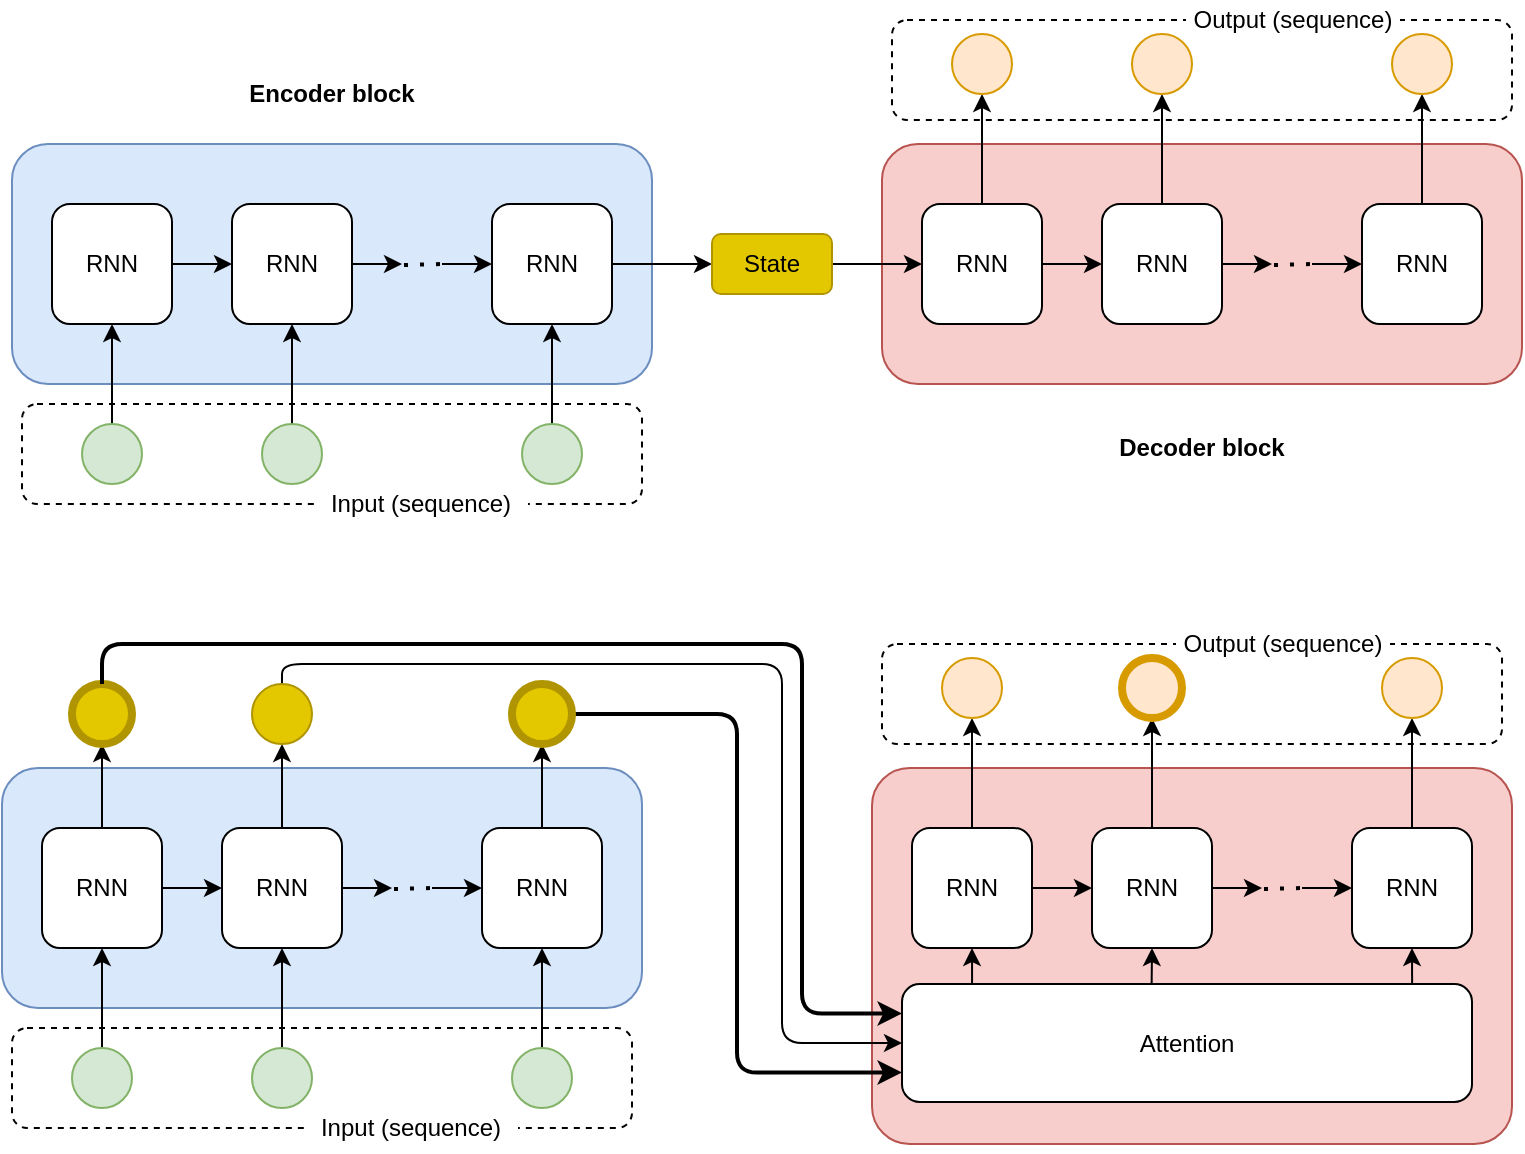 <mxfile version="24.0.1" type="device">
  <diagram name="Page-1" id="Aaa21Iurl70UtOA7tG1U">
    <mxGraphModel dx="1050" dy="530" grid="1" gridSize="10" guides="1" tooltips="1" connect="1" arrows="1" fold="1" page="1" pageScale="1" pageWidth="850" pageHeight="1100" math="0" shadow="0">
      <root>
        <mxCell id="0" />
        <mxCell id="1" parent="0" />
        <mxCell id="7Tdmu1i_dDEW09Zp7bAx-89" value="" style="rounded=1;whiteSpace=wrap;html=1;fillColor=none;dashed=1;" parent="1" vertex="1">
          <mxGeometry x="480" y="370" width="310" height="50" as="geometry" />
        </mxCell>
        <mxCell id="7Tdmu1i_dDEW09Zp7bAx-87" value="" style="rounded=1;whiteSpace=wrap;html=1;fillColor=none;dashed=1;" parent="1" vertex="1">
          <mxGeometry x="45" y="562" width="310" height="50" as="geometry" />
        </mxCell>
        <mxCell id="7Tdmu1i_dDEW09Zp7bAx-18" value="" style="rounded=1;whiteSpace=wrap;html=1;fillColor=#f8cecc;strokeColor=#b85450;" parent="1" vertex="1">
          <mxGeometry x="480" y="120" width="320" height="120" as="geometry" />
        </mxCell>
        <mxCell id="7Tdmu1i_dDEW09Zp7bAx-19" style="edgeStyle=orthogonalEdgeStyle;rounded=0;orthogonalLoop=1;jettySize=auto;html=1;entryX=0;entryY=0.5;entryDx=0;entryDy=0;" parent="1" source="7Tdmu1i_dDEW09Zp7bAx-20" target="7Tdmu1i_dDEW09Zp7bAx-22" edge="1">
          <mxGeometry relative="1" as="geometry" />
        </mxCell>
        <mxCell id="7Tdmu1i_dDEW09Zp7bAx-40" style="edgeStyle=orthogonalEdgeStyle;rounded=0;orthogonalLoop=1;jettySize=auto;html=1;" parent="1" source="7Tdmu1i_dDEW09Zp7bAx-20" target="7Tdmu1i_dDEW09Zp7bAx-37" edge="1">
          <mxGeometry relative="1" as="geometry" />
        </mxCell>
        <mxCell id="7Tdmu1i_dDEW09Zp7bAx-20" value="RNN" style="rounded=1;whiteSpace=wrap;html=1;" parent="1" vertex="1">
          <mxGeometry x="500" y="150" width="60" height="60" as="geometry" />
        </mxCell>
        <mxCell id="7Tdmu1i_dDEW09Zp7bAx-21" style="edgeStyle=orthogonalEdgeStyle;rounded=0;orthogonalLoop=1;jettySize=auto;html=1;" parent="1" source="7Tdmu1i_dDEW09Zp7bAx-22" edge="1">
          <mxGeometry relative="1" as="geometry">
            <mxPoint x="675" y="180" as="targetPoint" />
          </mxGeometry>
        </mxCell>
        <mxCell id="7Tdmu1i_dDEW09Zp7bAx-43" style="edgeStyle=orthogonalEdgeStyle;rounded=0;orthogonalLoop=1;jettySize=auto;html=1;" parent="1" source="7Tdmu1i_dDEW09Zp7bAx-22" target="7Tdmu1i_dDEW09Zp7bAx-41" edge="1">
          <mxGeometry relative="1" as="geometry" />
        </mxCell>
        <mxCell id="7Tdmu1i_dDEW09Zp7bAx-22" value="RNN" style="rounded=1;whiteSpace=wrap;html=1;" parent="1" vertex="1">
          <mxGeometry x="590" y="150" width="60" height="60" as="geometry" />
        </mxCell>
        <mxCell id="7Tdmu1i_dDEW09Zp7bAx-47" style="edgeStyle=orthogonalEdgeStyle;rounded=0;orthogonalLoop=1;jettySize=auto;html=1;" parent="1" source="7Tdmu1i_dDEW09Zp7bAx-23" target="7Tdmu1i_dDEW09Zp7bAx-44" edge="1">
          <mxGeometry relative="1" as="geometry" />
        </mxCell>
        <mxCell id="7Tdmu1i_dDEW09Zp7bAx-23" value="RNN" style="rounded=1;whiteSpace=wrap;html=1;" parent="1" vertex="1">
          <mxGeometry x="720" y="150" width="60" height="60" as="geometry" />
        </mxCell>
        <mxCell id="7Tdmu1i_dDEW09Zp7bAx-24" value="" style="endArrow=none;dashed=1;html=1;dashPattern=1 3;strokeWidth=2;rounded=0;" parent="1" edge="1">
          <mxGeometry width="50" height="50" relative="1" as="geometry">
            <mxPoint x="676" y="180.5" as="sourcePoint" />
            <mxPoint x="695" y="180" as="targetPoint" />
          </mxGeometry>
        </mxCell>
        <mxCell id="7Tdmu1i_dDEW09Zp7bAx-25" value="" style="endArrow=classic;html=1;rounded=0;entryX=0;entryY=0.5;entryDx=0;entryDy=0;" parent="1" target="7Tdmu1i_dDEW09Zp7bAx-23" edge="1">
          <mxGeometry width="50" height="50" relative="1" as="geometry">
            <mxPoint x="695" y="180" as="sourcePoint" />
            <mxPoint x="865" y="280" as="targetPoint" />
          </mxGeometry>
        </mxCell>
        <mxCell id="7Tdmu1i_dDEW09Zp7bAx-1" value="" style="rounded=1;whiteSpace=wrap;html=1;fillColor=#dae8fc;strokeColor=#6c8ebf;" parent="1" vertex="1">
          <mxGeometry x="45" y="120" width="320" height="120" as="geometry" />
        </mxCell>
        <mxCell id="7Tdmu1i_dDEW09Zp7bAx-5" style="edgeStyle=orthogonalEdgeStyle;rounded=0;orthogonalLoop=1;jettySize=auto;html=1;entryX=0;entryY=0.5;entryDx=0;entryDy=0;" parent="1" source="7Tdmu1i_dDEW09Zp7bAx-2" target="7Tdmu1i_dDEW09Zp7bAx-3" edge="1">
          <mxGeometry relative="1" as="geometry" />
        </mxCell>
        <mxCell id="7Tdmu1i_dDEW09Zp7bAx-2" value="RNN" style="rounded=1;whiteSpace=wrap;html=1;" parent="1" vertex="1">
          <mxGeometry x="65" y="150" width="60" height="60" as="geometry" />
        </mxCell>
        <mxCell id="7Tdmu1i_dDEW09Zp7bAx-6" style="edgeStyle=orthogonalEdgeStyle;rounded=0;orthogonalLoop=1;jettySize=auto;html=1;" parent="1" source="7Tdmu1i_dDEW09Zp7bAx-3" edge="1">
          <mxGeometry relative="1" as="geometry">
            <mxPoint x="240" y="180" as="targetPoint" />
          </mxGeometry>
        </mxCell>
        <mxCell id="7Tdmu1i_dDEW09Zp7bAx-3" value="RNN" style="rounded=1;whiteSpace=wrap;html=1;" parent="1" vertex="1">
          <mxGeometry x="155" y="150" width="60" height="60" as="geometry" />
        </mxCell>
        <mxCell id="7Tdmu1i_dDEW09Zp7bAx-14" style="edgeStyle=orthogonalEdgeStyle;rounded=0;orthogonalLoop=1;jettySize=auto;html=1;entryX=0;entryY=0.5;entryDx=0;entryDy=0;" parent="1" source="7Tdmu1i_dDEW09Zp7bAx-4" target="7Tdmu1i_dDEW09Zp7bAx-13" edge="1">
          <mxGeometry relative="1" as="geometry" />
        </mxCell>
        <mxCell id="7Tdmu1i_dDEW09Zp7bAx-4" value="RNN" style="rounded=1;whiteSpace=wrap;html=1;" parent="1" vertex="1">
          <mxGeometry x="285" y="150" width="60" height="60" as="geometry" />
        </mxCell>
        <mxCell id="7Tdmu1i_dDEW09Zp7bAx-26" style="edgeStyle=orthogonalEdgeStyle;rounded=0;orthogonalLoop=1;jettySize=auto;html=1;" parent="1" source="7Tdmu1i_dDEW09Zp7bAx-13" target="7Tdmu1i_dDEW09Zp7bAx-20" edge="1">
          <mxGeometry relative="1" as="geometry" />
        </mxCell>
        <mxCell id="7Tdmu1i_dDEW09Zp7bAx-13" value="State" style="rounded=1;whiteSpace=wrap;html=1;fillColor=#e3c800;strokeColor=#B09500;fontColor=#000000;" parent="1" vertex="1">
          <mxGeometry x="395" y="165" width="60" height="30" as="geometry" />
        </mxCell>
        <mxCell id="7Tdmu1i_dDEW09Zp7bAx-16" value="" style="endArrow=none;dashed=1;html=1;dashPattern=1 3;strokeWidth=2;rounded=0;" parent="1" edge="1">
          <mxGeometry width="50" height="50" relative="1" as="geometry">
            <mxPoint x="241" y="180.5" as="sourcePoint" />
            <mxPoint x="260" y="180" as="targetPoint" />
          </mxGeometry>
        </mxCell>
        <mxCell id="7Tdmu1i_dDEW09Zp7bAx-17" value="" style="endArrow=classic;html=1;rounded=0;entryX=0;entryY=0.5;entryDx=0;entryDy=0;" parent="1" target="7Tdmu1i_dDEW09Zp7bAx-4" edge="1">
          <mxGeometry width="50" height="50" relative="1" as="geometry">
            <mxPoint x="260" y="180" as="sourcePoint" />
            <mxPoint x="430" y="280" as="targetPoint" />
          </mxGeometry>
        </mxCell>
        <mxCell id="7Tdmu1i_dDEW09Zp7bAx-27" value="Encoder block" style="text;html=1;align=center;verticalAlign=middle;whiteSpace=wrap;rounded=0;fontStyle=1" parent="1" vertex="1">
          <mxGeometry x="155" y="80" width="100" height="30" as="geometry" />
        </mxCell>
        <mxCell id="7Tdmu1i_dDEW09Zp7bAx-28" value="Decoder block" style="text;html=1;align=center;verticalAlign=middle;whiteSpace=wrap;rounded=0;fontStyle=1" parent="1" vertex="1">
          <mxGeometry x="590" y="257" width="100" height="30" as="geometry" />
        </mxCell>
        <mxCell id="7Tdmu1i_dDEW09Zp7bAx-30" style="edgeStyle=orthogonalEdgeStyle;rounded=0;orthogonalLoop=1;jettySize=auto;html=1;" parent="1" source="7Tdmu1i_dDEW09Zp7bAx-29" target="7Tdmu1i_dDEW09Zp7bAx-2" edge="1">
          <mxGeometry relative="1" as="geometry" />
        </mxCell>
        <mxCell id="7Tdmu1i_dDEW09Zp7bAx-29" value="" style="ellipse;whiteSpace=wrap;html=1;aspect=fixed;fillColor=#d5e8d4;strokeColor=#82b366;" parent="1" vertex="1">
          <mxGeometry x="80" y="260" width="30" height="30" as="geometry" />
        </mxCell>
        <mxCell id="7Tdmu1i_dDEW09Zp7bAx-33" style="edgeStyle=orthogonalEdgeStyle;rounded=0;orthogonalLoop=1;jettySize=auto;html=1;" parent="1" source="7Tdmu1i_dDEW09Zp7bAx-31" target="7Tdmu1i_dDEW09Zp7bAx-3" edge="1">
          <mxGeometry relative="1" as="geometry" />
        </mxCell>
        <mxCell id="7Tdmu1i_dDEW09Zp7bAx-31" value="" style="ellipse;whiteSpace=wrap;html=1;aspect=fixed;fillColor=#d5e8d4;strokeColor=#82b366;" parent="1" vertex="1">
          <mxGeometry x="170" y="260" width="30" height="30" as="geometry" />
        </mxCell>
        <mxCell id="7Tdmu1i_dDEW09Zp7bAx-36" style="edgeStyle=orthogonalEdgeStyle;rounded=0;orthogonalLoop=1;jettySize=auto;html=1;entryX=0.5;entryY=1;entryDx=0;entryDy=0;" parent="1" source="7Tdmu1i_dDEW09Zp7bAx-34" target="7Tdmu1i_dDEW09Zp7bAx-4" edge="1">
          <mxGeometry relative="1" as="geometry" />
        </mxCell>
        <mxCell id="7Tdmu1i_dDEW09Zp7bAx-34" value="" style="ellipse;whiteSpace=wrap;html=1;aspect=fixed;fillColor=#d5e8d4;strokeColor=#82b366;" parent="1" vertex="1">
          <mxGeometry x="300" y="260" width="30" height="30" as="geometry" />
        </mxCell>
        <mxCell id="7Tdmu1i_dDEW09Zp7bAx-37" value="" style="ellipse;whiteSpace=wrap;html=1;aspect=fixed;fillColor=#ffe6cc;strokeColor=#d79b00;" parent="1" vertex="1">
          <mxGeometry x="515" y="65" width="30" height="30" as="geometry" />
        </mxCell>
        <mxCell id="7Tdmu1i_dDEW09Zp7bAx-38" style="edgeStyle=orthogonalEdgeStyle;rounded=0;orthogonalLoop=1;jettySize=auto;html=1;exitX=0.5;exitY=1;exitDx=0;exitDy=0;" parent="1" source="7Tdmu1i_dDEW09Zp7bAx-37" target="7Tdmu1i_dDEW09Zp7bAx-37" edge="1">
          <mxGeometry relative="1" as="geometry" />
        </mxCell>
        <mxCell id="7Tdmu1i_dDEW09Zp7bAx-41" value="" style="ellipse;whiteSpace=wrap;html=1;aspect=fixed;fillColor=#ffe6cc;strokeColor=#d79b00;" parent="1" vertex="1">
          <mxGeometry x="605" y="65" width="30" height="30" as="geometry" />
        </mxCell>
        <mxCell id="7Tdmu1i_dDEW09Zp7bAx-44" value="" style="ellipse;whiteSpace=wrap;html=1;aspect=fixed;fillColor=#ffe6cc;strokeColor=#d79b00;" parent="1" vertex="1">
          <mxGeometry x="735" y="65" width="30" height="30" as="geometry" />
        </mxCell>
        <mxCell id="7Tdmu1i_dDEW09Zp7bAx-48" value="" style="rounded=1;whiteSpace=wrap;html=1;fillColor=none;dashed=1;" parent="1" vertex="1">
          <mxGeometry x="50" y="250" width="310" height="50" as="geometry" />
        </mxCell>
        <mxCell id="7Tdmu1i_dDEW09Zp7bAx-50" value="Input (sequence)" style="text;html=1;align=center;verticalAlign=middle;whiteSpace=wrap;rounded=0;fillColor=default;" parent="1" vertex="1">
          <mxGeometry x="196" y="287" width="107" height="25" as="geometry" />
        </mxCell>
        <mxCell id="7Tdmu1i_dDEW09Zp7bAx-51" value="" style="rounded=1;whiteSpace=wrap;html=1;fillColor=none;dashed=1;" parent="1" vertex="1">
          <mxGeometry x="485" y="58" width="310" height="50" as="geometry" />
        </mxCell>
        <mxCell id="7Tdmu1i_dDEW09Zp7bAx-52" value="Output (sequence)" style="text;html=1;align=center;verticalAlign=middle;whiteSpace=wrap;rounded=0;fillColor=default;" parent="1" vertex="1">
          <mxGeometry x="632" y="48" width="107" height="20" as="geometry" />
        </mxCell>
        <mxCell id="7Tdmu1i_dDEW09Zp7bAx-53" value="" style="rounded=1;whiteSpace=wrap;html=1;fillColor=#f8cecc;strokeColor=#b85450;arcSize=10;" parent="1" vertex="1">
          <mxGeometry x="475" y="432" width="320" height="188" as="geometry" />
        </mxCell>
        <mxCell id="7Tdmu1i_dDEW09Zp7bAx-54" style="edgeStyle=orthogonalEdgeStyle;rounded=0;orthogonalLoop=1;jettySize=auto;html=1;entryX=0;entryY=0.5;entryDx=0;entryDy=0;" parent="1" source="7Tdmu1i_dDEW09Zp7bAx-56" target="7Tdmu1i_dDEW09Zp7bAx-59" edge="1">
          <mxGeometry relative="1" as="geometry" />
        </mxCell>
        <mxCell id="7Tdmu1i_dDEW09Zp7bAx-55" style="edgeStyle=orthogonalEdgeStyle;rounded=0;orthogonalLoop=1;jettySize=auto;html=1;" parent="1" source="7Tdmu1i_dDEW09Zp7bAx-56" target="7Tdmu1i_dDEW09Zp7bAx-83" edge="1">
          <mxGeometry relative="1" as="geometry" />
        </mxCell>
        <mxCell id="7Tdmu1i_dDEW09Zp7bAx-56" value="RNN" style="rounded=1;whiteSpace=wrap;html=1;" parent="1" vertex="1">
          <mxGeometry x="495" y="462" width="60" height="60" as="geometry" />
        </mxCell>
        <mxCell id="7Tdmu1i_dDEW09Zp7bAx-57" style="edgeStyle=orthogonalEdgeStyle;rounded=0;orthogonalLoop=1;jettySize=auto;html=1;" parent="1" source="7Tdmu1i_dDEW09Zp7bAx-59" edge="1">
          <mxGeometry relative="1" as="geometry">
            <mxPoint x="670" y="492" as="targetPoint" />
          </mxGeometry>
        </mxCell>
        <mxCell id="7Tdmu1i_dDEW09Zp7bAx-58" style="edgeStyle=orthogonalEdgeStyle;rounded=0;orthogonalLoop=1;jettySize=auto;html=1;" parent="1" source="7Tdmu1i_dDEW09Zp7bAx-59" target="7Tdmu1i_dDEW09Zp7bAx-85" edge="1">
          <mxGeometry relative="1" as="geometry" />
        </mxCell>
        <mxCell id="7Tdmu1i_dDEW09Zp7bAx-59" value="RNN" style="rounded=1;whiteSpace=wrap;html=1;" parent="1" vertex="1">
          <mxGeometry x="585" y="462" width="60" height="60" as="geometry" />
        </mxCell>
        <mxCell id="7Tdmu1i_dDEW09Zp7bAx-60" style="edgeStyle=orthogonalEdgeStyle;rounded=0;orthogonalLoop=1;jettySize=auto;html=1;" parent="1" source="7Tdmu1i_dDEW09Zp7bAx-61" target="7Tdmu1i_dDEW09Zp7bAx-86" edge="1">
          <mxGeometry relative="1" as="geometry" />
        </mxCell>
        <mxCell id="7Tdmu1i_dDEW09Zp7bAx-61" value="RNN" style="rounded=1;whiteSpace=wrap;html=1;" parent="1" vertex="1">
          <mxGeometry x="715" y="462" width="60" height="60" as="geometry" />
        </mxCell>
        <mxCell id="7Tdmu1i_dDEW09Zp7bAx-62" value="" style="endArrow=none;dashed=1;html=1;dashPattern=1 3;strokeWidth=2;rounded=0;" parent="1" edge="1">
          <mxGeometry width="50" height="50" relative="1" as="geometry">
            <mxPoint x="671" y="492.5" as="sourcePoint" />
            <mxPoint x="690" y="492" as="targetPoint" />
          </mxGeometry>
        </mxCell>
        <mxCell id="7Tdmu1i_dDEW09Zp7bAx-63" value="" style="endArrow=classic;html=1;rounded=0;entryX=0;entryY=0.5;entryDx=0;entryDy=0;" parent="1" target="7Tdmu1i_dDEW09Zp7bAx-61" edge="1">
          <mxGeometry width="50" height="50" relative="1" as="geometry">
            <mxPoint x="690" y="492" as="sourcePoint" />
            <mxPoint x="860" y="592" as="targetPoint" />
          </mxGeometry>
        </mxCell>
        <mxCell id="7Tdmu1i_dDEW09Zp7bAx-64" value="" style="rounded=1;whiteSpace=wrap;html=1;fillColor=#dae8fc;strokeColor=#6c8ebf;" parent="1" vertex="1">
          <mxGeometry x="40" y="432" width="320" height="120" as="geometry" />
        </mxCell>
        <mxCell id="7Tdmu1i_dDEW09Zp7bAx-65" style="edgeStyle=orthogonalEdgeStyle;rounded=0;orthogonalLoop=1;jettySize=auto;html=1;entryX=0;entryY=0.5;entryDx=0;entryDy=0;" parent="1" source="7Tdmu1i_dDEW09Zp7bAx-66" target="7Tdmu1i_dDEW09Zp7bAx-68" edge="1">
          <mxGeometry relative="1" as="geometry" />
        </mxCell>
        <mxCell id="7Tdmu1i_dDEW09Zp7bAx-96" style="edgeStyle=orthogonalEdgeStyle;rounded=0;orthogonalLoop=1;jettySize=auto;html=1;" parent="1" source="7Tdmu1i_dDEW09Zp7bAx-66" target="7Tdmu1i_dDEW09Zp7bAx-92" edge="1">
          <mxGeometry relative="1" as="geometry" />
        </mxCell>
        <mxCell id="7Tdmu1i_dDEW09Zp7bAx-66" value="RNN" style="rounded=1;whiteSpace=wrap;html=1;" parent="1" vertex="1">
          <mxGeometry x="60" y="462" width="60" height="60" as="geometry" />
        </mxCell>
        <mxCell id="7Tdmu1i_dDEW09Zp7bAx-67" style="edgeStyle=orthogonalEdgeStyle;rounded=0;orthogonalLoop=1;jettySize=auto;html=1;" parent="1" source="7Tdmu1i_dDEW09Zp7bAx-68" edge="1">
          <mxGeometry relative="1" as="geometry">
            <mxPoint x="235" y="492" as="targetPoint" />
          </mxGeometry>
        </mxCell>
        <mxCell id="7Tdmu1i_dDEW09Zp7bAx-97" style="edgeStyle=orthogonalEdgeStyle;rounded=0;orthogonalLoop=1;jettySize=auto;html=1;" parent="1" source="7Tdmu1i_dDEW09Zp7bAx-68" target="7Tdmu1i_dDEW09Zp7bAx-94" edge="1">
          <mxGeometry relative="1" as="geometry" />
        </mxCell>
        <mxCell id="7Tdmu1i_dDEW09Zp7bAx-68" value="RNN" style="rounded=1;whiteSpace=wrap;html=1;" parent="1" vertex="1">
          <mxGeometry x="150" y="462" width="60" height="60" as="geometry" />
        </mxCell>
        <mxCell id="7Tdmu1i_dDEW09Zp7bAx-98" style="edgeStyle=orthogonalEdgeStyle;rounded=0;orthogonalLoop=1;jettySize=auto;html=1;" parent="1" source="7Tdmu1i_dDEW09Zp7bAx-70" target="7Tdmu1i_dDEW09Zp7bAx-95" edge="1">
          <mxGeometry relative="1" as="geometry" />
        </mxCell>
        <mxCell id="7Tdmu1i_dDEW09Zp7bAx-70" value="RNN" style="rounded=1;whiteSpace=wrap;html=1;" parent="1" vertex="1">
          <mxGeometry x="280" y="462" width="60" height="60" as="geometry" />
        </mxCell>
        <mxCell id="7Tdmu1i_dDEW09Zp7bAx-73" value="" style="endArrow=none;dashed=1;html=1;dashPattern=1 3;strokeWidth=2;rounded=0;" parent="1" edge="1">
          <mxGeometry width="50" height="50" relative="1" as="geometry">
            <mxPoint x="236" y="492.5" as="sourcePoint" />
            <mxPoint x="255" y="492" as="targetPoint" />
          </mxGeometry>
        </mxCell>
        <mxCell id="7Tdmu1i_dDEW09Zp7bAx-74" value="" style="endArrow=classic;html=1;rounded=0;entryX=0;entryY=0.5;entryDx=0;entryDy=0;" parent="1" target="7Tdmu1i_dDEW09Zp7bAx-70" edge="1">
          <mxGeometry width="50" height="50" relative="1" as="geometry">
            <mxPoint x="255" y="492" as="sourcePoint" />
            <mxPoint x="425" y="592" as="targetPoint" />
          </mxGeometry>
        </mxCell>
        <mxCell id="7Tdmu1i_dDEW09Zp7bAx-77" style="edgeStyle=orthogonalEdgeStyle;rounded=0;orthogonalLoop=1;jettySize=auto;html=1;" parent="1" source="7Tdmu1i_dDEW09Zp7bAx-78" target="7Tdmu1i_dDEW09Zp7bAx-66" edge="1">
          <mxGeometry relative="1" as="geometry" />
        </mxCell>
        <mxCell id="7Tdmu1i_dDEW09Zp7bAx-78" value="" style="ellipse;whiteSpace=wrap;html=1;aspect=fixed;fillColor=#d5e8d4;strokeColor=#82b366;" parent="1" vertex="1">
          <mxGeometry x="75" y="572" width="30" height="30" as="geometry" />
        </mxCell>
        <mxCell id="7Tdmu1i_dDEW09Zp7bAx-79" style="edgeStyle=orthogonalEdgeStyle;rounded=0;orthogonalLoop=1;jettySize=auto;html=1;" parent="1" source="7Tdmu1i_dDEW09Zp7bAx-80" target="7Tdmu1i_dDEW09Zp7bAx-68" edge="1">
          <mxGeometry relative="1" as="geometry" />
        </mxCell>
        <mxCell id="7Tdmu1i_dDEW09Zp7bAx-80" value="" style="ellipse;whiteSpace=wrap;html=1;aspect=fixed;fillColor=#d5e8d4;strokeColor=#82b366;" parent="1" vertex="1">
          <mxGeometry x="165" y="572" width="30" height="30" as="geometry" />
        </mxCell>
        <mxCell id="7Tdmu1i_dDEW09Zp7bAx-81" style="edgeStyle=orthogonalEdgeStyle;rounded=0;orthogonalLoop=1;jettySize=auto;html=1;entryX=0.5;entryY=1;entryDx=0;entryDy=0;" parent="1" source="7Tdmu1i_dDEW09Zp7bAx-82" target="7Tdmu1i_dDEW09Zp7bAx-70" edge="1">
          <mxGeometry relative="1" as="geometry" />
        </mxCell>
        <mxCell id="7Tdmu1i_dDEW09Zp7bAx-82" value="" style="ellipse;whiteSpace=wrap;html=1;aspect=fixed;fillColor=#d5e8d4;strokeColor=#82b366;" parent="1" vertex="1">
          <mxGeometry x="295" y="572" width="30" height="30" as="geometry" />
        </mxCell>
        <mxCell id="7Tdmu1i_dDEW09Zp7bAx-83" value="" style="ellipse;whiteSpace=wrap;html=1;aspect=fixed;fillColor=#ffe6cc;strokeColor=#d79b00;" parent="1" vertex="1">
          <mxGeometry x="510" y="377" width="30" height="30" as="geometry" />
        </mxCell>
        <mxCell id="7Tdmu1i_dDEW09Zp7bAx-84" style="edgeStyle=orthogonalEdgeStyle;rounded=0;orthogonalLoop=1;jettySize=auto;html=1;exitX=0.5;exitY=1;exitDx=0;exitDy=0;" parent="1" source="7Tdmu1i_dDEW09Zp7bAx-83" target="7Tdmu1i_dDEW09Zp7bAx-83" edge="1">
          <mxGeometry relative="1" as="geometry" />
        </mxCell>
        <mxCell id="7Tdmu1i_dDEW09Zp7bAx-85" value="" style="ellipse;whiteSpace=wrap;html=1;aspect=fixed;fillColor=#ffe6cc;strokeColor=#d79b00;strokeWidth=4;" parent="1" vertex="1">
          <mxGeometry x="600" y="377" width="30" height="30" as="geometry" />
        </mxCell>
        <mxCell id="7Tdmu1i_dDEW09Zp7bAx-86" value="" style="ellipse;whiteSpace=wrap;html=1;aspect=fixed;fillColor=#ffe6cc;strokeColor=#d79b00;" parent="1" vertex="1">
          <mxGeometry x="730" y="377" width="30" height="30" as="geometry" />
        </mxCell>
        <mxCell id="7Tdmu1i_dDEW09Zp7bAx-88" value="Input (sequence)" style="text;html=1;align=center;verticalAlign=middle;whiteSpace=wrap;rounded=0;fillColor=default;" parent="1" vertex="1">
          <mxGeometry x="191" y="599" width="107" height="25" as="geometry" />
        </mxCell>
        <mxCell id="7Tdmu1i_dDEW09Zp7bAx-90" value="Output (sequence)" style="text;html=1;align=center;verticalAlign=middle;whiteSpace=wrap;rounded=0;fillColor=default;" parent="1" vertex="1">
          <mxGeometry x="627" y="360" width="107" height="20" as="geometry" />
        </mxCell>
        <mxCell id="7Tdmu1i_dDEW09Zp7bAx-92" value="" style="ellipse;whiteSpace=wrap;html=1;aspect=fixed;fillColor=#e3c800;strokeColor=#B09500;fontColor=#000000;strokeWidth=4;" parent="1" vertex="1">
          <mxGeometry x="75" y="390" width="30" height="30" as="geometry" />
        </mxCell>
        <mxCell id="7Tdmu1i_dDEW09Zp7bAx-101" style="edgeStyle=orthogonalEdgeStyle;rounded=1;orthogonalLoop=1;jettySize=auto;html=1;entryX=0;entryY=0.5;entryDx=0;entryDy=0;exitX=0.5;exitY=0;exitDx=0;exitDy=0;curved=0;" parent="1" source="7Tdmu1i_dDEW09Zp7bAx-94" target="7Tdmu1i_dDEW09Zp7bAx-99" edge="1">
          <mxGeometry relative="1" as="geometry">
            <Array as="points">
              <mxPoint x="180" y="380" />
              <mxPoint x="430" y="380" />
              <mxPoint x="430" y="569" />
            </Array>
          </mxGeometry>
        </mxCell>
        <mxCell id="7Tdmu1i_dDEW09Zp7bAx-94" value="" style="ellipse;whiteSpace=wrap;html=1;aspect=fixed;fillColor=#e3c800;strokeColor=#B09500;fontColor=#000000;" parent="1" vertex="1">
          <mxGeometry x="165" y="390" width="30" height="30" as="geometry" />
        </mxCell>
        <mxCell id="7Tdmu1i_dDEW09Zp7bAx-100" style="edgeStyle=orthogonalEdgeStyle;rounded=1;orthogonalLoop=1;jettySize=auto;html=1;entryX=0;entryY=0.75;entryDx=0;entryDy=0;curved=0;strokeWidth=2;" parent="1" source="7Tdmu1i_dDEW09Zp7bAx-95" target="7Tdmu1i_dDEW09Zp7bAx-99" edge="1">
          <mxGeometry relative="1" as="geometry" />
        </mxCell>
        <mxCell id="7Tdmu1i_dDEW09Zp7bAx-95" value="" style="ellipse;whiteSpace=wrap;html=1;aspect=fixed;fillColor=#e3c800;strokeColor=#B09500;fontColor=#000000;strokeWidth=4;" parent="1" vertex="1">
          <mxGeometry x="295" y="390" width="30" height="30" as="geometry" />
        </mxCell>
        <mxCell id="7Tdmu1i_dDEW09Zp7bAx-103" style="edgeStyle=orthogonalEdgeStyle;rounded=0;orthogonalLoop=1;jettySize=auto;html=1;entryX=0.5;entryY=1;entryDx=0;entryDy=0;exitX=0.123;exitY=0.05;exitDx=0;exitDy=0;exitPerimeter=0;" parent="1" source="7Tdmu1i_dDEW09Zp7bAx-99" target="7Tdmu1i_dDEW09Zp7bAx-56" edge="1">
          <mxGeometry relative="1" as="geometry" />
        </mxCell>
        <mxCell id="7Tdmu1i_dDEW09Zp7bAx-105" style="edgeStyle=orthogonalEdgeStyle;rounded=0;orthogonalLoop=1;jettySize=auto;html=1;entryX=0.5;entryY=1;entryDx=0;entryDy=0;exitX=0.438;exitY=-0.009;exitDx=0;exitDy=0;exitPerimeter=0;" parent="1" source="7Tdmu1i_dDEW09Zp7bAx-99" target="7Tdmu1i_dDEW09Zp7bAx-59" edge="1">
          <mxGeometry relative="1" as="geometry" />
        </mxCell>
        <mxCell id="7Tdmu1i_dDEW09Zp7bAx-106" style="edgeStyle=orthogonalEdgeStyle;rounded=0;orthogonalLoop=1;jettySize=auto;html=1;exitX=0.895;exitY=0.061;exitDx=0;exitDy=0;exitPerimeter=0;entryX=0.5;entryY=1;entryDx=0;entryDy=0;" parent="1" source="7Tdmu1i_dDEW09Zp7bAx-99" target="7Tdmu1i_dDEW09Zp7bAx-61" edge="1">
          <mxGeometry relative="1" as="geometry" />
        </mxCell>
        <mxCell id="7Tdmu1i_dDEW09Zp7bAx-99" value="Attention" style="rounded=1;whiteSpace=wrap;html=1;" parent="1" vertex="1">
          <mxGeometry x="490" y="540" width="285" height="59" as="geometry" />
        </mxCell>
        <mxCell id="7Tdmu1i_dDEW09Zp7bAx-102" style="edgeStyle=orthogonalEdgeStyle;rounded=1;orthogonalLoop=1;jettySize=auto;html=1;entryX=0;entryY=0.25;entryDx=0;entryDy=0;exitX=0.5;exitY=0;exitDx=0;exitDy=0;curved=0;strokeWidth=2;endArrow=classic;endFill=1;" parent="1" source="7Tdmu1i_dDEW09Zp7bAx-92" target="7Tdmu1i_dDEW09Zp7bAx-99" edge="1">
          <mxGeometry relative="1" as="geometry">
            <mxPoint x="190" y="400" as="sourcePoint" />
            <mxPoint x="505" y="579" as="targetPoint" />
            <Array as="points">
              <mxPoint x="90" y="370" />
              <mxPoint x="440" y="370" />
              <mxPoint x="440" y="554" />
            </Array>
          </mxGeometry>
        </mxCell>
      </root>
    </mxGraphModel>
  </diagram>
</mxfile>
